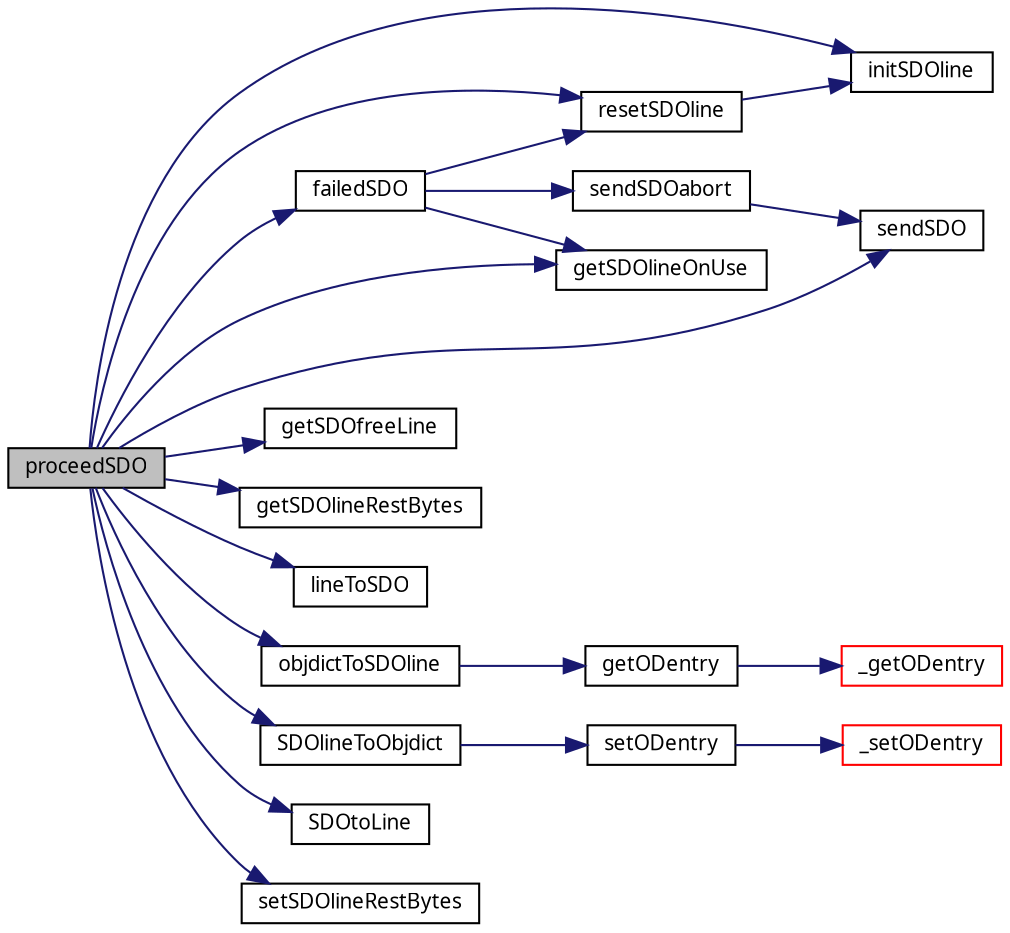 digraph G
{
  edge [fontname="FreeSans.ttf",fontsize=10,labelfontname="FreeSans.ttf",labelfontsize=10];
  node [fontname="FreeSans.ttf",fontsize=10,shape=record];
  rankdir=LR;
  Node1 [label="proceedSDO",height=0.2,width=0.4,color="black", fillcolor="grey75", style="filled" fontcolor="black"];
  Node1 -> Node2 [color="midnightblue",fontsize=10,style="solid",fontname="FreeSans.ttf"];
  Node2 [label="failedSDO",height=0.2,width=0.4,color="black", fillcolor="white", style="filled",URL="$sdo_8c.html#2019db2a4d17e6d29c055cbae173e2b9"];
  Node2 -> Node3 [color="midnightblue",fontsize=10,style="solid",fontname="FreeSans.ttf"];
  Node3 [label="getSDOlineOnUse",height=0.2,width=0.4,color="black", fillcolor="white", style="filled",URL="$sdo_8c.html#bb0c376b048ab2c6e0524b135b62376f"];
  Node2 -> Node4 [color="midnightblue",fontsize=10,style="solid",fontname="FreeSans.ttf"];
  Node4 [label="resetSDOline",height=0.2,width=0.4,color="black", fillcolor="white", style="filled",URL="$sdo_8c.html#42d33be015d4c4c83c73f1f0e588f481"];
  Node4 -> Node5 [color="midnightblue",fontsize=10,style="solid",fontname="FreeSans.ttf"];
  Node5 [label="initSDOline",height=0.2,width=0.4,color="black", fillcolor="white", style="filled",URL="$sdo_8c.html#b9c873a15f55b29112b5527a6cc6898d"];
  Node2 -> Node6 [color="midnightblue",fontsize=10,style="solid",fontname="FreeSans.ttf"];
  Node6 [label="sendSDOabort",height=0.2,width=0.4,color="black", fillcolor="white", style="filled",URL="$sdo_8c.html#b26c3f2fb63d81055809d6ccaa785b7c"];
  Node6 -> Node7 [color="midnightblue",fontsize=10,style="solid",fontname="FreeSans.ttf"];
  Node7 [label="sendSDO",height=0.2,width=0.4,color="black", fillcolor="white", style="filled",URL="$sdo_8c.html#c6b5d7d1439d537da992a96644a1ca5d"];
  Node1 -> Node8 [color="midnightblue",fontsize=10,style="solid",fontname="FreeSans.ttf"];
  Node8 [label="getSDOfreeLine",height=0.2,width=0.4,color="black", fillcolor="white", style="filled",URL="$sdo_8c.html#58d1f9691977617601beb9e5b4123252"];
  Node1 -> Node3 [color="midnightblue",fontsize=10,style="solid",fontname="FreeSans.ttf"];
  Node1 -> Node9 [color="midnightblue",fontsize=10,style="solid",fontname="FreeSans.ttf"];
  Node9 [label="getSDOlineRestBytes",height=0.2,width=0.4,color="black", fillcolor="white", style="filled",URL="$sdo_8c.html#acceb714c6e457e98deb9ba164ba2a2f"];
  Node1 -> Node5 [color="midnightblue",fontsize=10,style="solid",fontname="FreeSans.ttf"];
  Node1 -> Node10 [color="midnightblue",fontsize=10,style="solid",fontname="FreeSans.ttf"];
  Node10 [label="lineToSDO",height=0.2,width=0.4,color="black", fillcolor="white", style="filled",URL="$sdo_8c.html#ad6eb8be03b832ebba4dfb87aaba4065"];
  Node1 -> Node11 [color="midnightblue",fontsize=10,style="solid",fontname="FreeSans.ttf"];
  Node11 [label="objdictToSDOline",height=0.2,width=0.4,color="black", fillcolor="white", style="filled",URL="$sdo_8c.html#29427a80fd1aeabff30bf0602fbc220f"];
  Node11 -> Node12 [color="midnightblue",fontsize=10,style="solid",fontname="FreeSans.ttf"];
  Node12 [label="getODentry",height=0.2,width=0.4,color="black", fillcolor="white", style="filled",URL="$objacces_8c.html#39c263a4bc5d2d824fefe22fdb4c2dac"];
  Node12 -> Node13 [color="midnightblue",fontsize=10,style="solid",fontname="FreeSans.ttf"];
  Node13 [label="_getODentry",height=0.2,width=0.4,color="red", fillcolor="white", style="filled",URL="$objacces_8c.html#49e9444c8c8d39906a40a153366ed09c"];
  Node1 -> Node4 [color="midnightblue",fontsize=10,style="solid",fontname="FreeSans.ttf"];
  Node1 -> Node14 [color="midnightblue",fontsize=10,style="solid",fontname="FreeSans.ttf"];
  Node14 [label="SDOlineToObjdict",height=0.2,width=0.4,color="black", fillcolor="white", style="filled",URL="$sdo_8c.html#2eb5309dca3a7363da5e5e7230b85d58"];
  Node14 -> Node15 [color="midnightblue",fontsize=10,style="solid",fontname="FreeSans.ttf"];
  Node15 [label="setODentry",height=0.2,width=0.4,color="black", fillcolor="white", style="filled",URL="$objacces_8c.html#17e598cc1b2e60380e2e4e75afe9b3b0"];
  Node15 -> Node16 [color="midnightblue",fontsize=10,style="solid",fontname="FreeSans.ttf"];
  Node16 [label="_setODentry",height=0.2,width=0.4,color="red", fillcolor="white", style="filled",URL="$objacces_8c.html#72f69950be4a1352fc78648c71454820"];
  Node1 -> Node17 [color="midnightblue",fontsize=10,style="solid",fontname="FreeSans.ttf"];
  Node17 [label="SDOtoLine",height=0.2,width=0.4,color="black", fillcolor="white", style="filled",URL="$sdo_8c.html#18b6f7e9c9441640a88ffef1e8720694"];
  Node1 -> Node7 [color="midnightblue",fontsize=10,style="solid",fontname="FreeSans.ttf"];
  Node1 -> Node18 [color="midnightblue",fontsize=10,style="solid",fontname="FreeSans.ttf"];
  Node18 [label="setSDOlineRestBytes",height=0.2,width=0.4,color="black", fillcolor="white", style="filled",URL="$sdo_8c.html#601a837ecb5f21bf4c66b058c5ae7810"];
}
